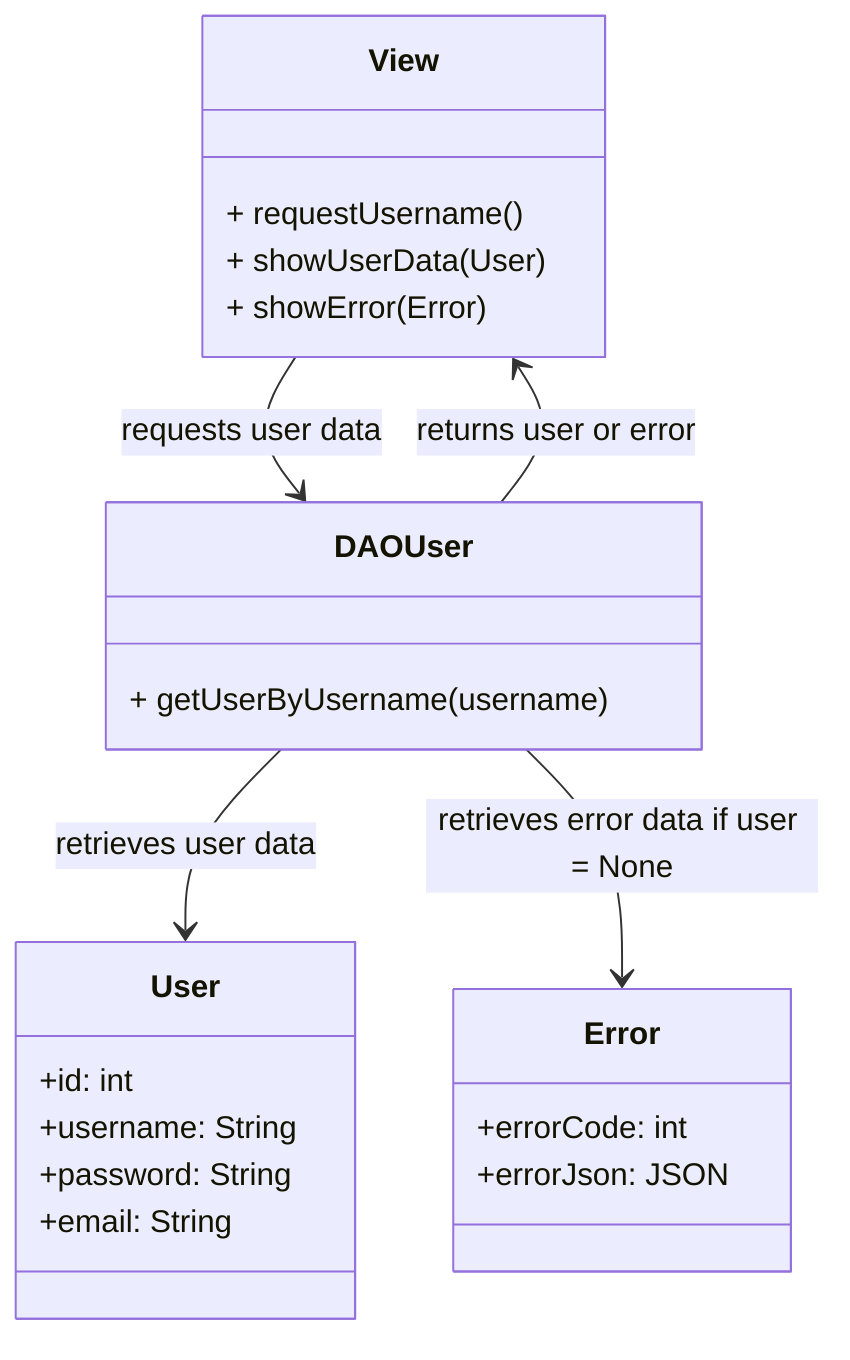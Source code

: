 classDiagram
    class View {
        + requestUsername()
        + showUserData(User)
        + showError(Error)
    }

    class DAOUser {
        + getUserByUsername(username)
    }

    class User {
        +id: int
        +username: String
        +password: String
        +email: String
    }

    class Error {
        +errorCode: int
        +errorJson: JSON
    }
    View --> DAOUser: requests user data
    DAOUser --> View: returns user or error
    DAOUser --> User: retrieves user data
    DAOUser --> Error: retrieves error data if user = None